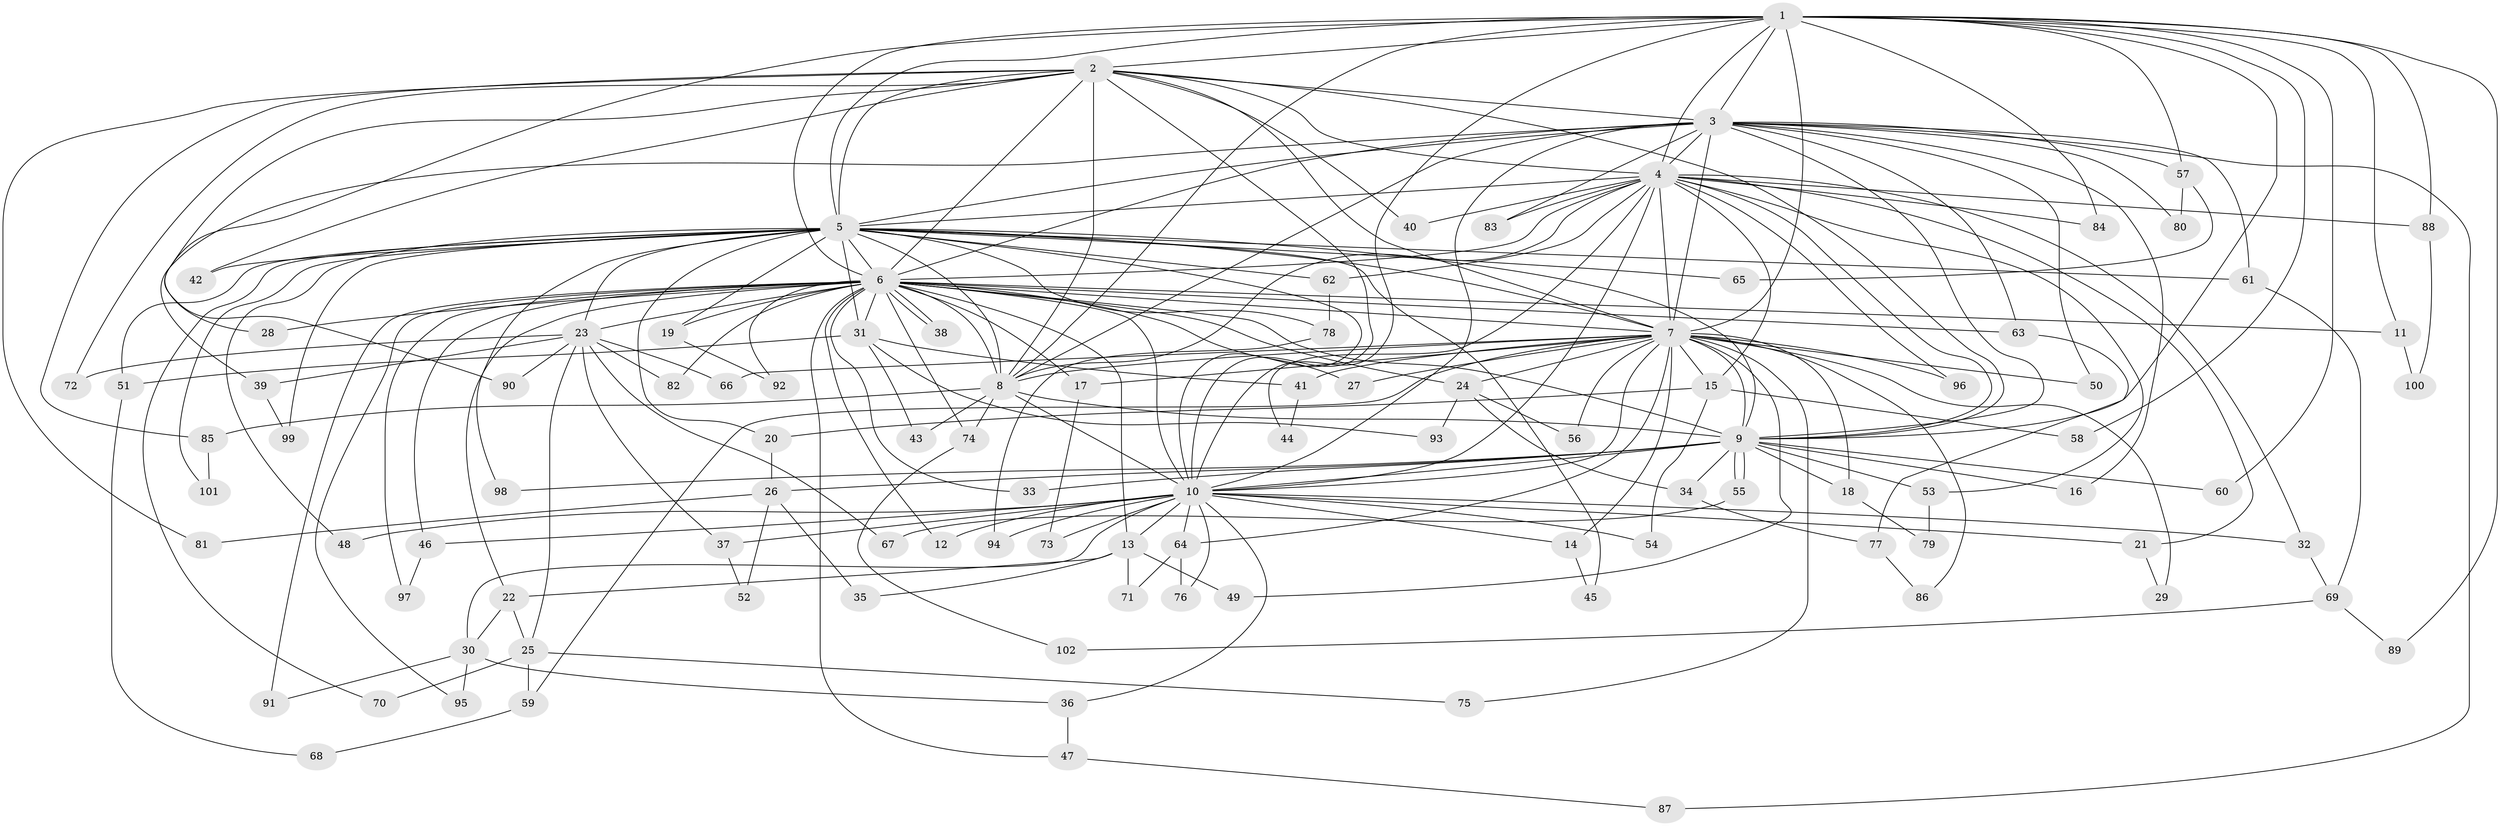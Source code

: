 // coarse degree distribution, {33: 0.014084507042253521, 11: 0.014084507042253521, 30: 0.014084507042253521, 23: 0.014084507042253521, 2: 0.6056338028169014, 1: 0.07042253521126761, 3: 0.18309859154929578, 5: 0.04225352112676056, 4: 0.014084507042253521, 10: 0.014084507042253521, 8: 0.014084507042253521}
// Generated by graph-tools (version 1.1) at 2025/49/03/04/25 21:49:55]
// undirected, 102 vertices, 229 edges
graph export_dot {
graph [start="1"]
  node [color=gray90,style=filled];
  1;
  2;
  3;
  4;
  5;
  6;
  7;
  8;
  9;
  10;
  11;
  12;
  13;
  14;
  15;
  16;
  17;
  18;
  19;
  20;
  21;
  22;
  23;
  24;
  25;
  26;
  27;
  28;
  29;
  30;
  31;
  32;
  33;
  34;
  35;
  36;
  37;
  38;
  39;
  40;
  41;
  42;
  43;
  44;
  45;
  46;
  47;
  48;
  49;
  50;
  51;
  52;
  53;
  54;
  55;
  56;
  57;
  58;
  59;
  60;
  61;
  62;
  63;
  64;
  65;
  66;
  67;
  68;
  69;
  70;
  71;
  72;
  73;
  74;
  75;
  76;
  77;
  78;
  79;
  80;
  81;
  82;
  83;
  84;
  85;
  86;
  87;
  88;
  89;
  90;
  91;
  92;
  93;
  94;
  95;
  96;
  97;
  98;
  99;
  100;
  101;
  102;
  1 -- 2;
  1 -- 3;
  1 -- 4;
  1 -- 5;
  1 -- 6;
  1 -- 7;
  1 -- 8;
  1 -- 9;
  1 -- 10;
  1 -- 11;
  1 -- 57;
  1 -- 58;
  1 -- 60;
  1 -- 84;
  1 -- 88;
  1 -- 89;
  1 -- 90;
  2 -- 3;
  2 -- 4;
  2 -- 5;
  2 -- 6;
  2 -- 7;
  2 -- 8;
  2 -- 9;
  2 -- 10;
  2 -- 28;
  2 -- 40;
  2 -- 42;
  2 -- 72;
  2 -- 81;
  2 -- 85;
  3 -- 4;
  3 -- 5;
  3 -- 6;
  3 -- 7;
  3 -- 8;
  3 -- 9;
  3 -- 10;
  3 -- 16;
  3 -- 39;
  3 -- 50;
  3 -- 57;
  3 -- 61;
  3 -- 63;
  3 -- 80;
  3 -- 83;
  3 -- 87;
  4 -- 5;
  4 -- 6;
  4 -- 7;
  4 -- 8;
  4 -- 9;
  4 -- 10;
  4 -- 15;
  4 -- 21;
  4 -- 32;
  4 -- 40;
  4 -- 44;
  4 -- 53;
  4 -- 62;
  4 -- 83;
  4 -- 84;
  4 -- 88;
  4 -- 96;
  5 -- 6;
  5 -- 7;
  5 -- 8;
  5 -- 9;
  5 -- 10;
  5 -- 19;
  5 -- 20;
  5 -- 23;
  5 -- 31;
  5 -- 42;
  5 -- 45;
  5 -- 48;
  5 -- 51;
  5 -- 61;
  5 -- 62;
  5 -- 65;
  5 -- 70;
  5 -- 78;
  5 -- 98;
  5 -- 99;
  5 -- 101;
  6 -- 7;
  6 -- 8;
  6 -- 9;
  6 -- 10;
  6 -- 11;
  6 -- 12;
  6 -- 13;
  6 -- 17;
  6 -- 19;
  6 -- 22;
  6 -- 23;
  6 -- 24;
  6 -- 27;
  6 -- 28;
  6 -- 31;
  6 -- 33;
  6 -- 38;
  6 -- 38;
  6 -- 46;
  6 -- 47;
  6 -- 63;
  6 -- 74;
  6 -- 82;
  6 -- 91;
  6 -- 92;
  6 -- 95;
  6 -- 97;
  7 -- 8;
  7 -- 9;
  7 -- 10;
  7 -- 14;
  7 -- 15;
  7 -- 17;
  7 -- 18;
  7 -- 24;
  7 -- 27;
  7 -- 29;
  7 -- 41;
  7 -- 49;
  7 -- 50;
  7 -- 56;
  7 -- 59;
  7 -- 64;
  7 -- 66;
  7 -- 75;
  7 -- 86;
  7 -- 96;
  8 -- 9;
  8 -- 10;
  8 -- 43;
  8 -- 74;
  8 -- 85;
  9 -- 10;
  9 -- 16;
  9 -- 18;
  9 -- 26;
  9 -- 33;
  9 -- 34;
  9 -- 53;
  9 -- 55;
  9 -- 55;
  9 -- 60;
  9 -- 98;
  10 -- 12;
  10 -- 13;
  10 -- 14;
  10 -- 21;
  10 -- 30;
  10 -- 32;
  10 -- 36;
  10 -- 37;
  10 -- 46;
  10 -- 48;
  10 -- 54;
  10 -- 64;
  10 -- 73;
  10 -- 76;
  10 -- 94;
  11 -- 100;
  13 -- 22;
  13 -- 35;
  13 -- 49;
  13 -- 71;
  14 -- 45;
  15 -- 20;
  15 -- 54;
  15 -- 58;
  17 -- 73;
  18 -- 79;
  19 -- 92;
  20 -- 26;
  21 -- 29;
  22 -- 25;
  22 -- 30;
  23 -- 25;
  23 -- 37;
  23 -- 39;
  23 -- 66;
  23 -- 67;
  23 -- 72;
  23 -- 82;
  23 -- 90;
  24 -- 34;
  24 -- 56;
  24 -- 93;
  25 -- 59;
  25 -- 70;
  25 -- 75;
  26 -- 35;
  26 -- 52;
  26 -- 81;
  30 -- 36;
  30 -- 91;
  30 -- 95;
  31 -- 41;
  31 -- 43;
  31 -- 51;
  31 -- 93;
  32 -- 69;
  34 -- 77;
  36 -- 47;
  37 -- 52;
  39 -- 99;
  41 -- 44;
  46 -- 97;
  47 -- 87;
  51 -- 68;
  53 -- 79;
  55 -- 67;
  57 -- 65;
  57 -- 80;
  59 -- 68;
  61 -- 69;
  62 -- 78;
  63 -- 77;
  64 -- 71;
  64 -- 76;
  69 -- 89;
  69 -- 102;
  74 -- 102;
  77 -- 86;
  78 -- 94;
  85 -- 101;
  88 -- 100;
}
